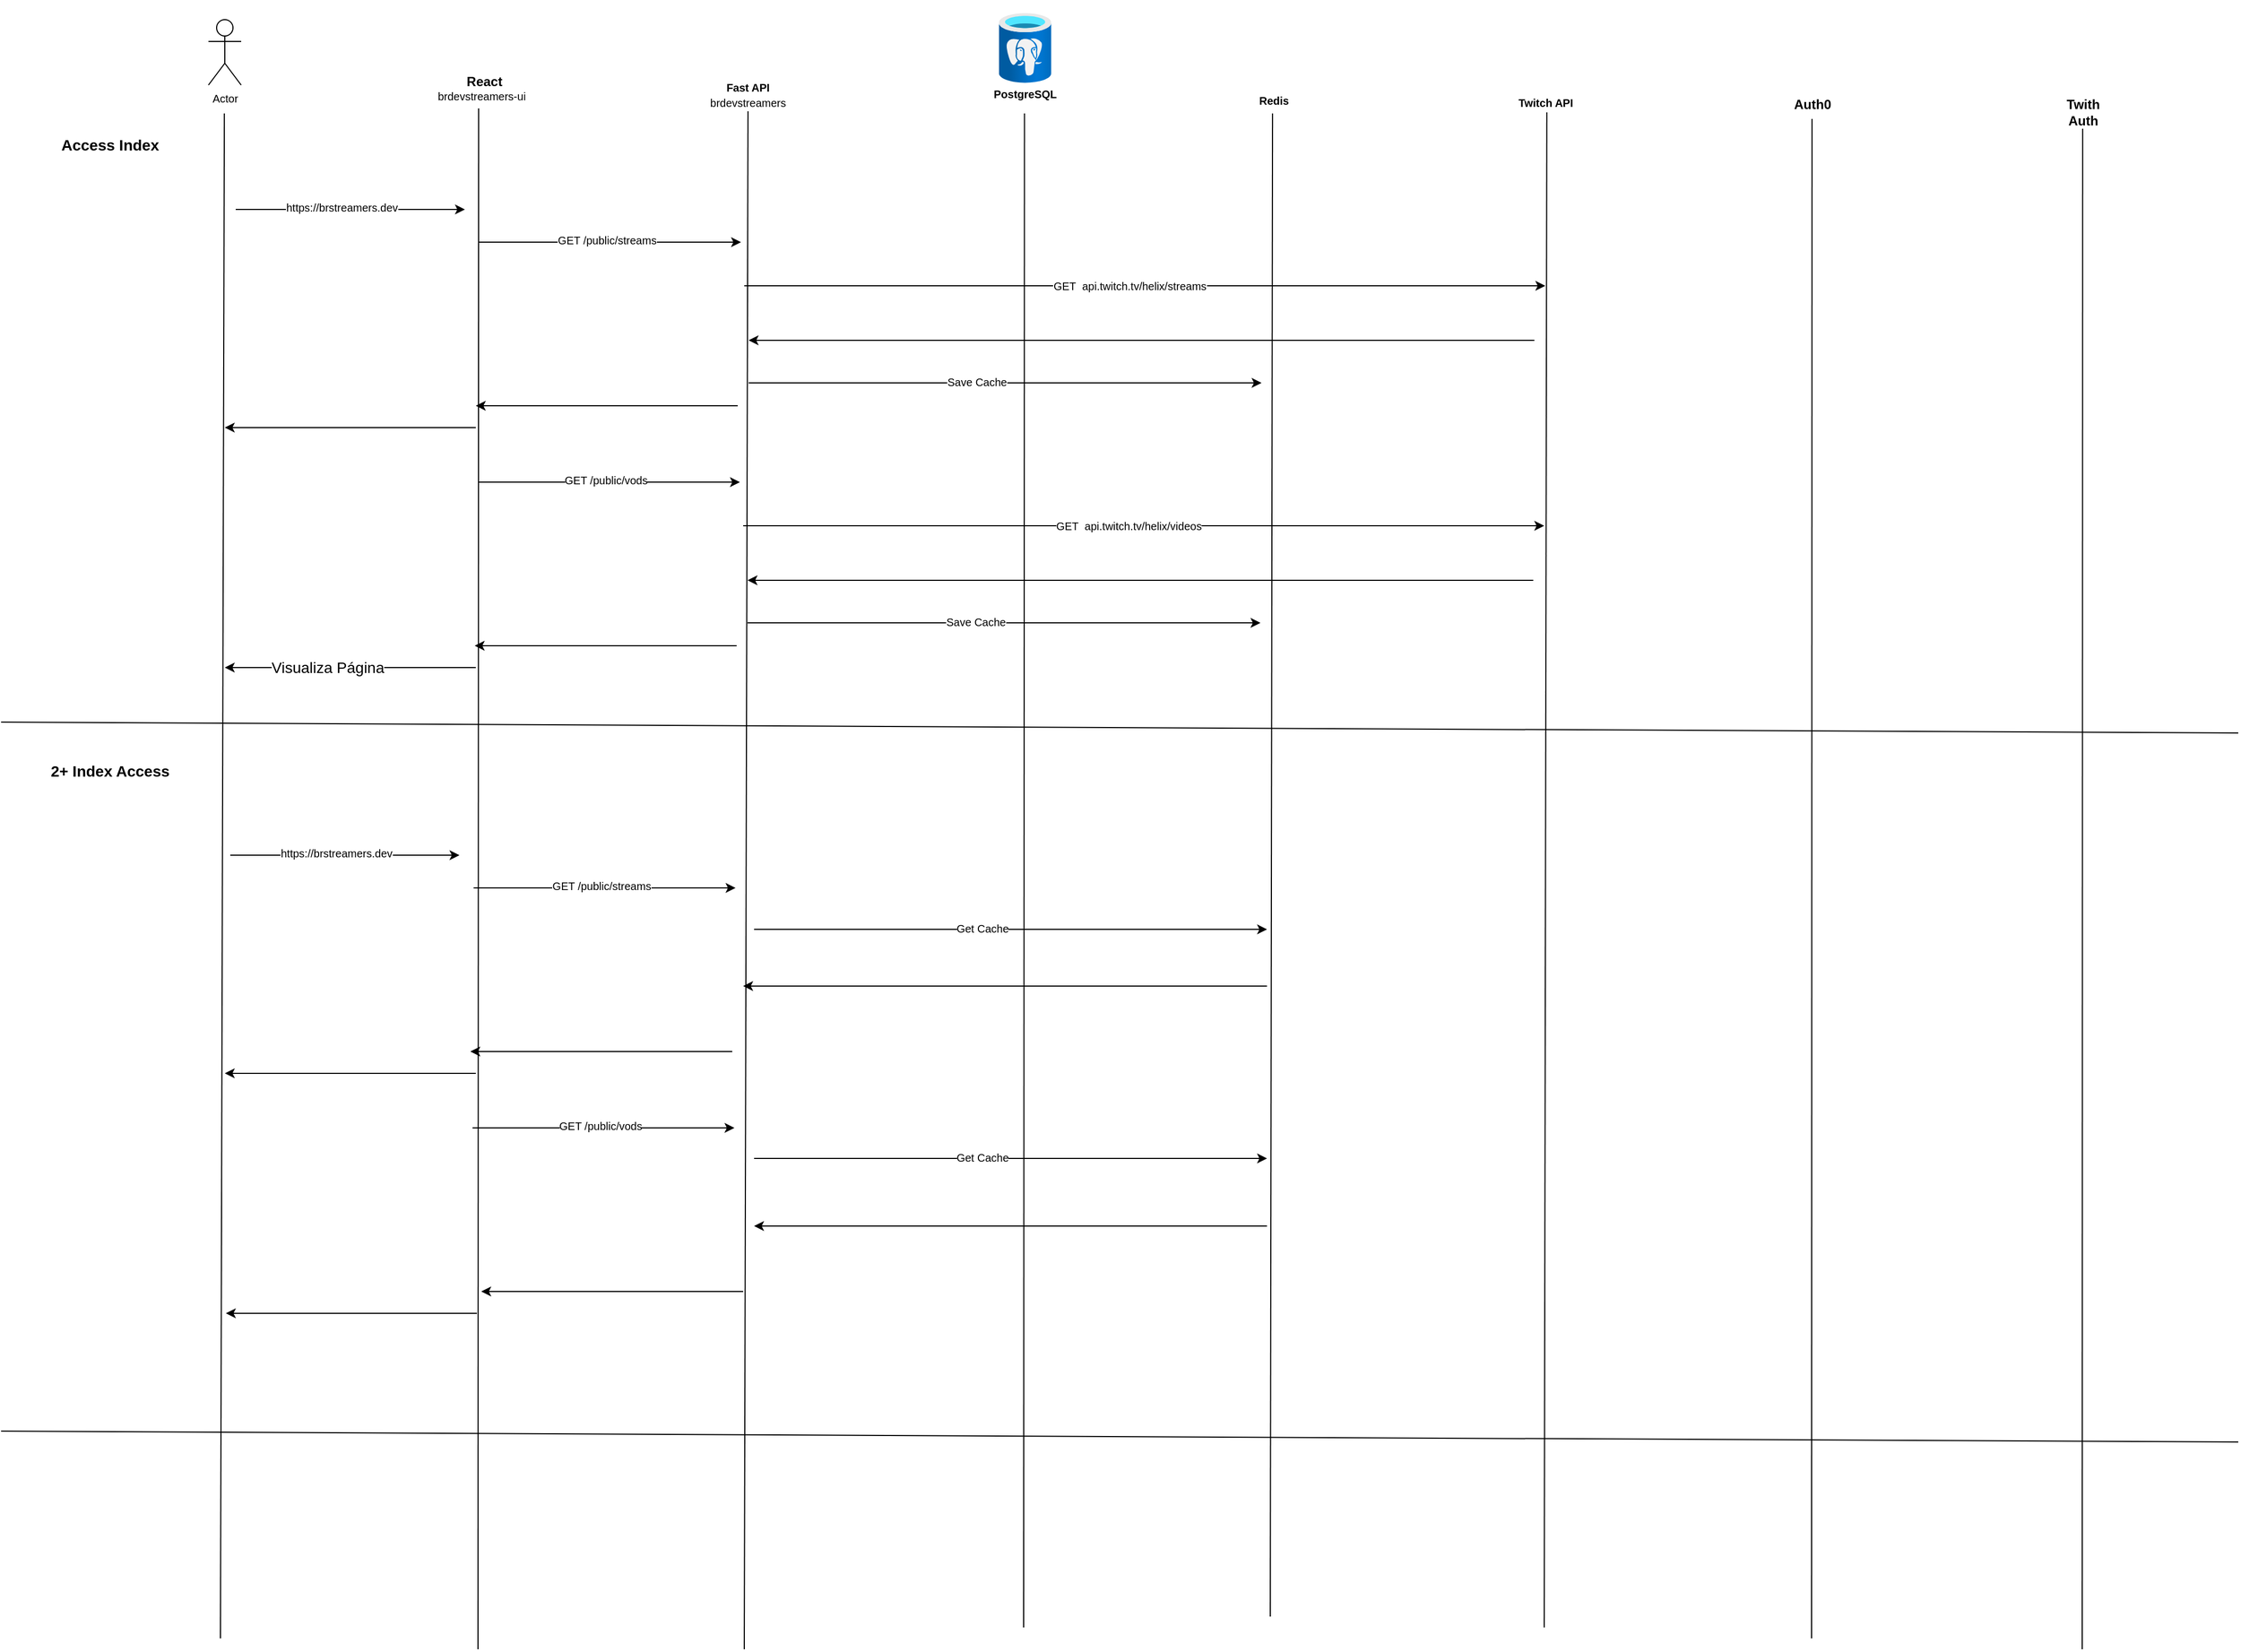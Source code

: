 <mxfile version="16.2.6" type="device"><diagram id="o61sHMFSIZSV719PGYrK" name="Page-1"><mxGraphModel dx="2272" dy="744" grid="1" gridSize="10" guides="1" tooltips="1" connect="1" arrows="1" fold="1" page="1" pageScale="1" pageWidth="850" pageHeight="1100" math="0" shadow="0"><root><mxCell id="0"/><mxCell id="1" parent="0"/><mxCell id="AUA8hVWZag-6AkbPBUdX-1" value="" style="shape=image;html=1;verticalAlign=top;verticalLabelPosition=bottom;labelBackgroundColor=#ffffff;imageAspect=0;aspect=fixed;image=https://cdn1.iconfinder.com/data/icons/unicons-line-vol-5/24/react-128.png" parent="1" vertex="1"><mxGeometry x="168" y="248" width="70" height="70" as="geometry"/></mxCell><mxCell id="AUA8hVWZag-6AkbPBUdX-2" value="&lt;b&gt;React&lt;/b&gt;" style="text;html=1;strokeColor=none;fillColor=none;align=center;verticalAlign=middle;whiteSpace=wrap;rounded=0;" parent="1" vertex="1"><mxGeometry x="173" y="308" width="60" height="30" as="geometry"/></mxCell><mxCell id="AUA8hVWZag-6AkbPBUdX-3" value="&lt;font style=&quot;font-size: 10px&quot;&gt;brdevstreamers-ui&lt;/font&gt;" style="text;html=1;align=center;verticalAlign=middle;resizable=0;points=[];autosize=1;strokeColor=none;fillColor=none;" parent="1" vertex="1"><mxGeometry x="150" y="326" width="100" height="20" as="geometry"/></mxCell><mxCell id="AUA8hVWZag-6AkbPBUdX-4" value="" style="shape=image;html=1;verticalAlign=top;verticalLabelPosition=bottom;labelBackgroundColor=#ffffff;imageAspect=0;aspect=fixed;image=https://cdn0.iconfinder.com/data/icons/long-shadow-web-icons/512/python-128.png;fontSize=10;" parent="1" vertex="1"><mxGeometry x="416" y="260" width="58" height="58" as="geometry"/></mxCell><mxCell id="AUA8hVWZag-6AkbPBUdX-5" value="&lt;b&gt;Fast API&lt;/b&gt;" style="text;html=1;align=center;verticalAlign=middle;resizable=0;points=[];autosize=1;strokeColor=none;fillColor=none;fontSize=10;" parent="1" vertex="1"><mxGeometry x="414" y="318" width="60" height="20" as="geometry"/></mxCell><mxCell id="AUA8hVWZag-6AkbPBUdX-6" value="&lt;font style=&quot;font-size: 10px&quot;&gt;brdevstreamers&lt;/font&gt;" style="text;html=1;align=center;verticalAlign=middle;resizable=0;points=[];autosize=1;strokeColor=none;fillColor=none;" parent="1" vertex="1"><mxGeometry x="404" y="332" width="80" height="20" as="geometry"/></mxCell><mxCell id="AUA8hVWZag-6AkbPBUdX-7" value="" style="shape=image;html=1;verticalAlign=top;verticalLabelPosition=bottom;labelBackgroundColor=#ffffff;imageAspect=0;aspect=fixed;image=https://cdn0.iconfinder.com/data/icons/social-network-7/50/16-128.png;fontSize=10;" parent="1" vertex="1"><mxGeometry x="1142" y="262" width="72" height="72" as="geometry"/></mxCell><mxCell id="AUA8hVWZag-6AkbPBUdX-8" value="&lt;b&gt;Twitch API&lt;/b&gt;" style="text;html=1;align=center;verticalAlign=middle;resizable=0;points=[];autosize=1;strokeColor=none;fillColor=none;fontSize=10;" parent="1" vertex="1"><mxGeometry x="1140" y="332" width="70" height="20" as="geometry"/></mxCell><mxCell id="AUA8hVWZag-6AkbPBUdX-9" value="" style="aspect=fixed;html=1;points=[];align=center;image;fontSize=12;image=img/lib/azure2/databases/Azure_Database_PostgreSQL_Server.svg;" parent="1" vertex="1"><mxGeometry x="674.34" y="260" width="48" height="64" as="geometry"/></mxCell><mxCell id="AUA8hVWZag-6AkbPBUdX-10" value="&lt;b&gt;PostgreSQL&lt;/b&gt;" style="text;html=1;align=center;verticalAlign=middle;resizable=0;points=[];autosize=1;strokeColor=none;fillColor=none;fontSize=10;" parent="1" vertex="1"><mxGeometry x="663.34" y="324" width="70" height="20" as="geometry"/></mxCell><mxCell id="AUA8hVWZag-6AkbPBUdX-11" value="" style="shape=image;verticalLabelPosition=bottom;labelBackgroundColor=default;verticalAlign=top;aspect=fixed;imageAspect=0;image=https://dd7tel2830j4w.cloudfront.net/f1617733173702x723738674055806700/auth0.svg;" parent="1" vertex="1"><mxGeometry x="1393" y="270" width="54" height="60.52" as="geometry"/></mxCell><mxCell id="AUA8hVWZag-6AkbPBUdX-12" value="&lt;b&gt;Auth0&lt;/b&gt;" style="text;html=1;strokeColor=none;fillColor=none;align=center;verticalAlign=middle;whiteSpace=wrap;rounded=0;" parent="1" vertex="1"><mxGeometry x="1390" y="329" width="60" height="30" as="geometry"/></mxCell><mxCell id="AUA8hVWZag-6AkbPBUdX-13" value="" style="shape=image;html=1;verticalAlign=top;verticalLabelPosition=bottom;labelBackgroundColor=#ffffff;imageAspect=0;aspect=fixed;image=https://cdn0.iconfinder.com/data/icons/social-network-7/50/16-128.png;fontSize=10;" parent="1" vertex="1"><mxGeometry x="1632" y="264" width="72" height="72" as="geometry"/></mxCell><mxCell id="AUA8hVWZag-6AkbPBUdX-14" value="&lt;b&gt;Twith Auth&lt;/b&gt;" style="text;html=1;strokeColor=none;fillColor=none;align=center;verticalAlign=middle;whiteSpace=wrap;rounded=0;" parent="1" vertex="1"><mxGeometry x="1638" y="336" width="60" height="30" as="geometry"/></mxCell><mxCell id="AUA8hVWZag-6AkbPBUdX-39" value="" style="shape=image;verticalLabelPosition=bottom;labelBackgroundColor=default;verticalAlign=top;aspect=fixed;imageAspect=0;image=https://cdn.freebiesupply.com/logos/thumbs/2x/redis-logo.png;" parent="1" vertex="1"><mxGeometry x="880" y="260" width="93.33" height="70" as="geometry"/></mxCell><mxCell id="AUA8hVWZag-6AkbPBUdX-41" value="&lt;b&gt;Redis&lt;/b&gt;" style="text;html=1;align=center;verticalAlign=middle;resizable=0;points=[];autosize=1;strokeColor=none;fillColor=none;fontSize=10;" parent="1" vertex="1"><mxGeometry x="905.66" y="330" width="40" height="20" as="geometry"/></mxCell><mxCell id="AUA8hVWZag-6AkbPBUdX-45" value="" style="endArrow=none;html=1;rounded=0;fontSize=10;entryX=0.476;entryY=1.068;entryDx=0;entryDy=0;entryPerimeter=0;" parent="1" target="AUA8hVWZag-6AkbPBUdX-3" edge="1"><mxGeometry width="50" height="50" relative="1" as="geometry"><mxPoint x="197" y="1760" as="sourcePoint"/><mxPoint x="820" y="570" as="targetPoint"/></mxGeometry></mxCell><mxCell id="AUA8hVWZag-6AkbPBUdX-46" value="" style="endArrow=none;html=1;rounded=0;fontSize=10;entryX=0.476;entryY=1.068;entryDx=0;entryDy=0;entryPerimeter=0;" parent="1" edge="1"><mxGeometry width="50" height="50" relative="1" as="geometry"><mxPoint x="441" y="1760" as="sourcePoint"/><mxPoint x="444.41" y="350.0" as="targetPoint"/></mxGeometry></mxCell><mxCell id="AUA8hVWZag-6AkbPBUdX-47" value="" style="endArrow=none;html=1;rounded=0;fontSize=10;entryX=0.476;entryY=1.068;entryDx=0;entryDy=0;entryPerimeter=0;" parent="1" edge="1"><mxGeometry width="50" height="50" relative="1" as="geometry"><mxPoint x="697" y="1740" as="sourcePoint"/><mxPoint x="697.75" y="352" as="targetPoint"/></mxGeometry></mxCell><mxCell id="AUA8hVWZag-6AkbPBUdX-48" value="" style="endArrow=none;html=1;rounded=0;fontSize=10;entryX=0.476;entryY=1.068;entryDx=0;entryDy=0;entryPerimeter=0;" parent="1" edge="1"><mxGeometry width="50" height="50" relative="1" as="geometry"><mxPoint x="923" y="1730" as="sourcePoint"/><mxPoint x="925.07" y="352" as="targetPoint"/></mxGeometry></mxCell><mxCell id="AUA8hVWZag-6AkbPBUdX-49" value="" style="endArrow=none;html=1;rounded=0;fontSize=10;entryX=0.476;entryY=1.068;entryDx=0;entryDy=0;entryPerimeter=0;" parent="1" edge="1"><mxGeometry width="50" height="50" relative="1" as="geometry"><mxPoint x="1174" y="1740" as="sourcePoint"/><mxPoint x="1176.41" y="351" as="targetPoint"/></mxGeometry></mxCell><mxCell id="AUA8hVWZag-6AkbPBUdX-50" value="" style="endArrow=none;html=1;rounded=0;fontSize=10;entryX=0.476;entryY=1.068;entryDx=0;entryDy=0;entryPerimeter=0;" parent="1" edge="1"><mxGeometry width="50" height="50" relative="1" as="geometry"><mxPoint x="1419" y="1750" as="sourcePoint"/><mxPoint x="1419.41" y="357" as="targetPoint"/></mxGeometry></mxCell><mxCell id="AUA8hVWZag-6AkbPBUdX-51" value="" style="endArrow=none;html=1;rounded=0;fontSize=10;entryX=0.476;entryY=1.068;entryDx=0;entryDy=0;entryPerimeter=0;" parent="1" edge="1"><mxGeometry width="50" height="50" relative="1" as="geometry"><mxPoint x="1667" y="1760" as="sourcePoint"/><mxPoint x="1667.41" y="366" as="targetPoint"/></mxGeometry></mxCell><mxCell id="AUA8hVWZag-6AkbPBUdX-52" value="Actor" style="shape=umlActor;verticalLabelPosition=bottom;verticalAlign=top;html=1;outlineConnect=0;fontSize=10;" parent="1" vertex="1"><mxGeometry x="-50" y="266" width="30" height="60" as="geometry"/></mxCell><mxCell id="AUA8hVWZag-6AkbPBUdX-53" value="" style="endArrow=none;html=1;rounded=0;fontSize=10;entryX=0.476;entryY=1.068;entryDx=0;entryDy=0;entryPerimeter=0;" parent="1" edge="1"><mxGeometry width="50" height="50" relative="1" as="geometry"><mxPoint x="-39" y="1750" as="sourcePoint"/><mxPoint x="-35.42" y="352.0" as="targetPoint"/></mxGeometry></mxCell><mxCell id="AUA8hVWZag-6AkbPBUdX-54" value="" style="endArrow=classic;html=1;rounded=0;fontSize=10;" parent="1" edge="1"><mxGeometry width="50" height="50" relative="1" as="geometry"><mxPoint x="-30" y="1032" as="sourcePoint"/><mxPoint x="180" y="1032" as="targetPoint"/></mxGeometry></mxCell><mxCell id="AUA8hVWZag-6AkbPBUdX-55" value="https://brstreamers.dev" style="edgeLabel;html=1;align=center;verticalAlign=middle;resizable=0;points=[];fontSize=10;" parent="AUA8hVWZag-6AkbPBUdX-54" vertex="1" connectable="0"><mxGeometry x="-0.079" y="2" relative="1" as="geometry"><mxPoint as="offset"/></mxGeometry></mxCell><mxCell id="AUA8hVWZag-6AkbPBUdX-56" value="" style="endArrow=classic;html=1;rounded=0;fontSize=10;" parent="1" edge="1"><mxGeometry width="50" height="50" relative="1" as="geometry"><mxPoint x="193" y="1062" as="sourcePoint"/><mxPoint x="433" y="1062" as="targetPoint"/></mxGeometry></mxCell><mxCell id="AUA8hVWZag-6AkbPBUdX-57" value="GET /public/streams" style="edgeLabel;html=1;align=center;verticalAlign=middle;resizable=0;points=[];fontSize=10;" parent="AUA8hVWZag-6AkbPBUdX-56" vertex="1" connectable="0"><mxGeometry x="-0.282" y="2" relative="1" as="geometry"><mxPoint x="31" as="offset"/></mxGeometry></mxCell><mxCell id="AUA8hVWZag-6AkbPBUdX-60" value="" style="endArrow=classic;html=1;rounded=0;fontSize=10;" parent="1" edge="1"><mxGeometry width="50" height="50" relative="1" as="geometry"><mxPoint x="920" y="1152" as="sourcePoint"/><mxPoint x="440" y="1152" as="targetPoint"/></mxGeometry></mxCell><mxCell id="AUA8hVWZag-6AkbPBUdX-61" value="" style="endArrow=classic;html=1;rounded=0;fontSize=10;" parent="1" edge="1"><mxGeometry width="50" height="50" relative="1" as="geometry"><mxPoint x="450" y="1100" as="sourcePoint"/><mxPoint x="920" y="1100" as="targetPoint"/></mxGeometry></mxCell><mxCell id="AUA8hVWZag-6AkbPBUdX-62" value="Get Cache" style="edgeLabel;html=1;align=center;verticalAlign=middle;resizable=0;points=[];fontSize=10;" parent="AUA8hVWZag-6AkbPBUdX-61" vertex="1" connectable="0"><mxGeometry x="-0.039" y="-3" relative="1" as="geometry"><mxPoint x="-17" y="-4" as="offset"/></mxGeometry></mxCell><mxCell id="AUA8hVWZag-6AkbPBUdX-63" value="" style="endArrow=classic;html=1;rounded=0;fontSize=10;" parent="1" edge="1"><mxGeometry width="50" height="50" relative="1" as="geometry"><mxPoint x="430" y="1212" as="sourcePoint"/><mxPoint x="190" y="1212" as="targetPoint"/></mxGeometry></mxCell><mxCell id="AUA8hVWZag-6AkbPBUdX-64" value="" style="endArrow=classic;html=1;rounded=0;fontSize=10;" parent="1" edge="1"><mxGeometry width="50" height="50" relative="1" as="geometry"><mxPoint x="192" y="1282" as="sourcePoint"/><mxPoint x="432" y="1282" as="targetPoint"/></mxGeometry></mxCell><mxCell id="AUA8hVWZag-6AkbPBUdX-65" value="GET /public/vods" style="edgeLabel;html=1;align=center;verticalAlign=middle;resizable=0;points=[];fontSize=10;" parent="AUA8hVWZag-6AkbPBUdX-64" vertex="1" connectable="0"><mxGeometry x="-0.282" y="2" relative="1" as="geometry"><mxPoint x="31" as="offset"/></mxGeometry></mxCell><mxCell id="AUA8hVWZag-6AkbPBUdX-68" value="" style="endArrow=classic;html=1;rounded=0;fontSize=10;" parent="1" edge="1"><mxGeometry width="50" height="50" relative="1" as="geometry"><mxPoint x="920" y="1372" as="sourcePoint"/><mxPoint x="450" y="1372" as="targetPoint"/></mxGeometry></mxCell><mxCell id="AUA8hVWZag-6AkbPBUdX-69" value="" style="endArrow=classic;html=1;rounded=0;fontSize=10;" parent="1" edge="1"><mxGeometry width="50" height="50" relative="1" as="geometry"><mxPoint x="450" y="1310" as="sourcePoint"/><mxPoint x="920" y="1310" as="targetPoint"/></mxGeometry></mxCell><mxCell id="AUA8hVWZag-6AkbPBUdX-70" value="Get Cache" style="edgeLabel;html=1;align=center;verticalAlign=middle;resizable=0;points=[];fontSize=10;" parent="AUA8hVWZag-6AkbPBUdX-69" vertex="1" connectable="0"><mxGeometry x="-0.039" y="-3" relative="1" as="geometry"><mxPoint x="-17" y="-4" as="offset"/></mxGeometry></mxCell><mxCell id="AUA8hVWZag-6AkbPBUdX-71" value="" style="endArrow=classic;html=1;rounded=0;fontSize=10;" parent="1" edge="1"><mxGeometry width="50" height="50" relative="1" as="geometry"><mxPoint x="440" y="1432" as="sourcePoint"/><mxPoint x="200" y="1432" as="targetPoint"/></mxGeometry></mxCell><mxCell id="AUA8hVWZag-6AkbPBUdX-72" value="" style="endArrow=classic;html=1;rounded=0;fontSize=10;" parent="1" edge="1"><mxGeometry width="50" height="50" relative="1" as="geometry"><mxPoint x="195.0" y="1232" as="sourcePoint"/><mxPoint x="-35" y="1232" as="targetPoint"/></mxGeometry></mxCell><mxCell id="AUA8hVWZag-6AkbPBUdX-73" value="" style="endArrow=classic;html=1;rounded=0;fontSize=10;" parent="1" edge="1"><mxGeometry width="50" height="50" relative="1" as="geometry"><mxPoint x="196.0" y="1452" as="sourcePoint"/><mxPoint x="-34" y="1452" as="targetPoint"/></mxGeometry></mxCell><mxCell id="AUA8hVWZag-6AkbPBUdX-76" value="" style="endArrow=none;html=1;rounded=0;fontSize=10;" parent="1" edge="1"><mxGeometry width="50" height="50" relative="1" as="geometry"><mxPoint x="-240" y="910" as="sourcePoint"/><mxPoint x="1810" y="920" as="targetPoint"/></mxGeometry></mxCell><mxCell id="AUA8hVWZag-6AkbPBUdX-77" value="&lt;font style=&quot;font-size: 14px&quot;&gt;&lt;b&gt;Access Index&lt;/b&gt;&lt;/font&gt;" style="text;html=1;strokeColor=none;fillColor=none;align=center;verticalAlign=middle;whiteSpace=wrap;rounded=0;fontSize=10;" parent="1" vertex="1"><mxGeometry x="-210" y="366" width="140" height="30" as="geometry"/></mxCell><mxCell id="AUA8hVWZag-6AkbPBUdX-79" value="&lt;font style=&quot;font-size: 14px&quot;&gt;&lt;b&gt;2+ Index Access&lt;br&gt;&lt;/b&gt;&lt;/font&gt;" style="text;html=1;strokeColor=none;fillColor=none;align=center;verticalAlign=middle;whiteSpace=wrap;rounded=0;fontSize=10;" parent="1" vertex="1"><mxGeometry x="-210" y="940" width="140" height="30" as="geometry"/></mxCell><mxCell id="AUA8hVWZag-6AkbPBUdX-80" value="" style="endArrow=classic;html=1;rounded=0;fontSize=10;" parent="1" edge="1"><mxGeometry width="50" height="50" relative="1" as="geometry"><mxPoint x="-25" y="440" as="sourcePoint"/><mxPoint x="185" y="440" as="targetPoint"/></mxGeometry></mxCell><mxCell id="AUA8hVWZag-6AkbPBUdX-81" value="https://brstreamers.dev" style="edgeLabel;html=1;align=center;verticalAlign=middle;resizable=0;points=[];fontSize=10;" parent="AUA8hVWZag-6AkbPBUdX-80" vertex="1" connectable="0"><mxGeometry x="-0.079" y="2" relative="1" as="geometry"><mxPoint as="offset"/></mxGeometry></mxCell><mxCell id="AUA8hVWZag-6AkbPBUdX-82" value="" style="endArrow=classic;html=1;rounded=0;fontSize=10;" parent="1" edge="1"><mxGeometry width="50" height="50" relative="1" as="geometry"><mxPoint x="198" y="470" as="sourcePoint"/><mxPoint x="438" y="470" as="targetPoint"/></mxGeometry></mxCell><mxCell id="AUA8hVWZag-6AkbPBUdX-83" value="GET /public/streams" style="edgeLabel;html=1;align=center;verticalAlign=middle;resizable=0;points=[];fontSize=10;" parent="AUA8hVWZag-6AkbPBUdX-82" vertex="1" connectable="0"><mxGeometry x="-0.282" y="2" relative="1" as="geometry"><mxPoint x="31" as="offset"/></mxGeometry></mxCell><mxCell id="AUA8hVWZag-6AkbPBUdX-84" value="" style="endArrow=classic;html=1;rounded=0;fontSize=10;" parent="1" edge="1"><mxGeometry width="50" height="50" relative="1" as="geometry"><mxPoint x="441" y="510" as="sourcePoint"/><mxPoint x="1175" y="510" as="targetPoint"/></mxGeometry></mxCell><mxCell id="AUA8hVWZag-6AkbPBUdX-85" value="GET&amp;nbsp;&amp;nbsp;api.twitch.tv/helix/streams" style="edgeLabel;html=1;align=center;verticalAlign=middle;resizable=0;points=[];fontSize=10;" parent="AUA8hVWZag-6AkbPBUdX-84" vertex="1" connectable="0"><mxGeometry x="-0.038" relative="1" as="geometry"><mxPoint as="offset"/></mxGeometry></mxCell><mxCell id="AUA8hVWZag-6AkbPBUdX-86" value="" style="endArrow=classic;html=1;rounded=0;fontSize=10;" parent="1" edge="1"><mxGeometry width="50" height="50" relative="1" as="geometry"><mxPoint x="1165" y="560" as="sourcePoint"/><mxPoint x="445.0" y="560" as="targetPoint"/></mxGeometry></mxCell><mxCell id="AUA8hVWZag-6AkbPBUdX-87" value="" style="endArrow=classic;html=1;rounded=0;fontSize=10;" parent="1" edge="1"><mxGeometry width="50" height="50" relative="1" as="geometry"><mxPoint x="445.0" y="599" as="sourcePoint"/><mxPoint x="915" y="599" as="targetPoint"/></mxGeometry></mxCell><mxCell id="AUA8hVWZag-6AkbPBUdX-88" value="Save Cache" style="edgeLabel;html=1;align=center;verticalAlign=middle;resizable=0;points=[];fontSize=10;" parent="AUA8hVWZag-6AkbPBUdX-87" vertex="1" connectable="0"><mxGeometry x="-0.039" y="-3" relative="1" as="geometry"><mxPoint x="-17" y="-4" as="offset"/></mxGeometry></mxCell><mxCell id="AUA8hVWZag-6AkbPBUdX-89" value="" style="endArrow=classic;html=1;rounded=0;fontSize=10;" parent="1" edge="1"><mxGeometry width="50" height="50" relative="1" as="geometry"><mxPoint x="435.0" y="620" as="sourcePoint"/><mxPoint x="195" y="620" as="targetPoint"/></mxGeometry></mxCell><mxCell id="AUA8hVWZag-6AkbPBUdX-90" value="" style="endArrow=classic;html=1;rounded=0;fontSize=10;" parent="1" edge="1"><mxGeometry width="50" height="50" relative="1" as="geometry"><mxPoint x="197" y="690" as="sourcePoint"/><mxPoint x="437.0" y="690" as="targetPoint"/></mxGeometry></mxCell><mxCell id="AUA8hVWZag-6AkbPBUdX-91" value="GET /public/vods" style="edgeLabel;html=1;align=center;verticalAlign=middle;resizable=0;points=[];fontSize=10;" parent="AUA8hVWZag-6AkbPBUdX-90" vertex="1" connectable="0"><mxGeometry x="-0.282" y="2" relative="1" as="geometry"><mxPoint x="31" as="offset"/></mxGeometry></mxCell><mxCell id="AUA8hVWZag-6AkbPBUdX-92" value="" style="endArrow=classic;html=1;rounded=0;fontSize=10;" parent="1" edge="1"><mxGeometry width="50" height="50" relative="1" as="geometry"><mxPoint x="440.0" y="730" as="sourcePoint"/><mxPoint x="1174" y="730" as="targetPoint"/></mxGeometry></mxCell><mxCell id="AUA8hVWZag-6AkbPBUdX-93" value="GET&amp;nbsp;&amp;nbsp;api.twitch.tv/helix/videos" style="edgeLabel;html=1;align=center;verticalAlign=middle;resizable=0;points=[];fontSize=10;" parent="AUA8hVWZag-6AkbPBUdX-92" vertex="1" connectable="0"><mxGeometry x="-0.038" relative="1" as="geometry"><mxPoint as="offset"/></mxGeometry></mxCell><mxCell id="AUA8hVWZag-6AkbPBUdX-94" value="" style="endArrow=classic;html=1;rounded=0;fontSize=10;" parent="1" edge="1"><mxGeometry width="50" height="50" relative="1" as="geometry"><mxPoint x="1164" y="780" as="sourcePoint"/><mxPoint x="444" y="780" as="targetPoint"/></mxGeometry></mxCell><mxCell id="AUA8hVWZag-6AkbPBUdX-95" value="" style="endArrow=classic;html=1;rounded=0;fontSize=10;" parent="1" edge="1"><mxGeometry width="50" height="50" relative="1" as="geometry"><mxPoint x="444" y="819" as="sourcePoint"/><mxPoint x="914" y="819" as="targetPoint"/></mxGeometry></mxCell><mxCell id="AUA8hVWZag-6AkbPBUdX-96" value="Save Cache" style="edgeLabel;html=1;align=center;verticalAlign=middle;resizable=0;points=[];fontSize=10;" parent="AUA8hVWZag-6AkbPBUdX-95" vertex="1" connectable="0"><mxGeometry x="-0.039" y="-3" relative="1" as="geometry"><mxPoint x="-17" y="-4" as="offset"/></mxGeometry></mxCell><mxCell id="AUA8hVWZag-6AkbPBUdX-97" value="" style="endArrow=classic;html=1;rounded=0;fontSize=10;" parent="1" edge="1"><mxGeometry width="50" height="50" relative="1" as="geometry"><mxPoint x="434" y="840" as="sourcePoint"/><mxPoint x="194" y="840" as="targetPoint"/></mxGeometry></mxCell><mxCell id="AUA8hVWZag-6AkbPBUdX-98" value="" style="endArrow=classic;html=1;rounded=0;fontSize=10;" parent="1" edge="1"><mxGeometry width="50" height="50" relative="1" as="geometry"><mxPoint x="195.0" y="640" as="sourcePoint"/><mxPoint x="-35" y="640" as="targetPoint"/></mxGeometry></mxCell><mxCell id="AUA8hVWZag-6AkbPBUdX-99" value="" style="endArrow=classic;html=1;rounded=0;fontSize=10;" parent="1" edge="1"><mxGeometry width="50" height="50" relative="1" as="geometry"><mxPoint x="195.0" y="860" as="sourcePoint"/><mxPoint x="-35" y="860" as="targetPoint"/></mxGeometry></mxCell><mxCell id="AUA8hVWZag-6AkbPBUdX-100" value="Visualiza Página" style="edgeLabel;html=1;align=center;verticalAlign=middle;resizable=0;points=[];fontSize=14;" parent="AUA8hVWZag-6AkbPBUdX-99" vertex="1" connectable="0"><mxGeometry x="0.189" relative="1" as="geometry"><mxPoint as="offset"/></mxGeometry></mxCell><mxCell id="AUA8hVWZag-6AkbPBUdX-101" value="" style="endArrow=none;html=1;rounded=0;fontSize=10;" parent="1" edge="1"><mxGeometry width="50" height="50" relative="1" as="geometry"><mxPoint x="-240" y="1560" as="sourcePoint"/><mxPoint x="1810" y="1570" as="targetPoint"/></mxGeometry></mxCell></root></mxGraphModel></diagram></mxfile>